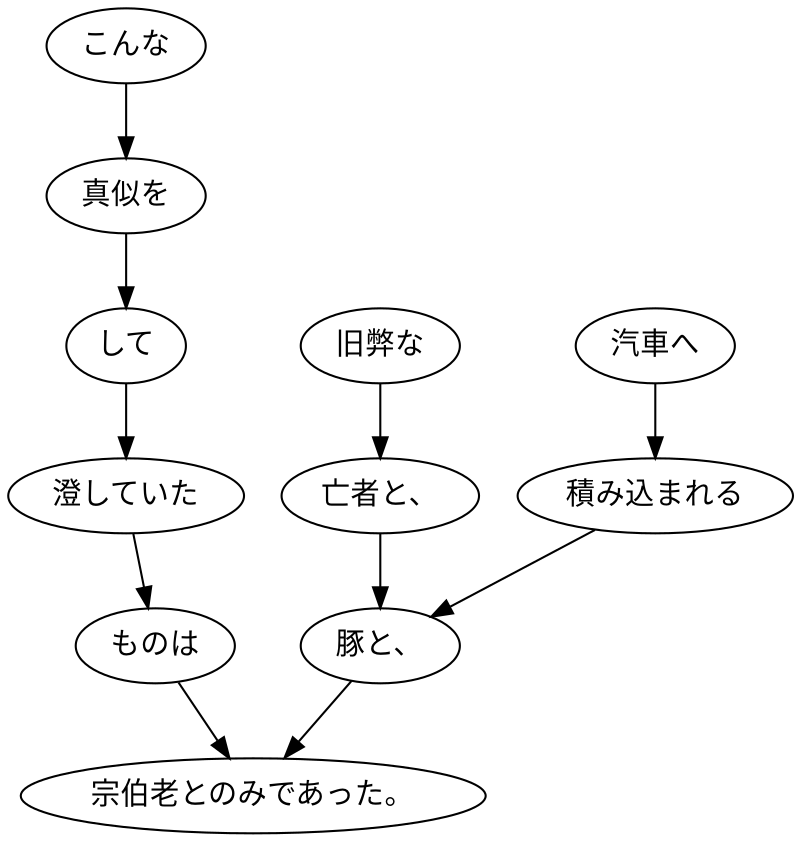 digraph graph5575 {
	node0 [label="こんな"];
	node1 [label="真似を"];
	node2 [label="して"];
	node3 [label="澄していた"];
	node4 [label="ものは"];
	node5 [label="旧弊な"];
	node6 [label="亡者と、"];
	node7 [label="汽車へ"];
	node8 [label="積み込まれる"];
	node9 [label="豚と、"];
	node10 [label="宗伯老とのみであった。"];
	node0 -> node1;
	node1 -> node2;
	node2 -> node3;
	node3 -> node4;
	node4 -> node10;
	node5 -> node6;
	node6 -> node9;
	node7 -> node8;
	node8 -> node9;
	node9 -> node10;
}
